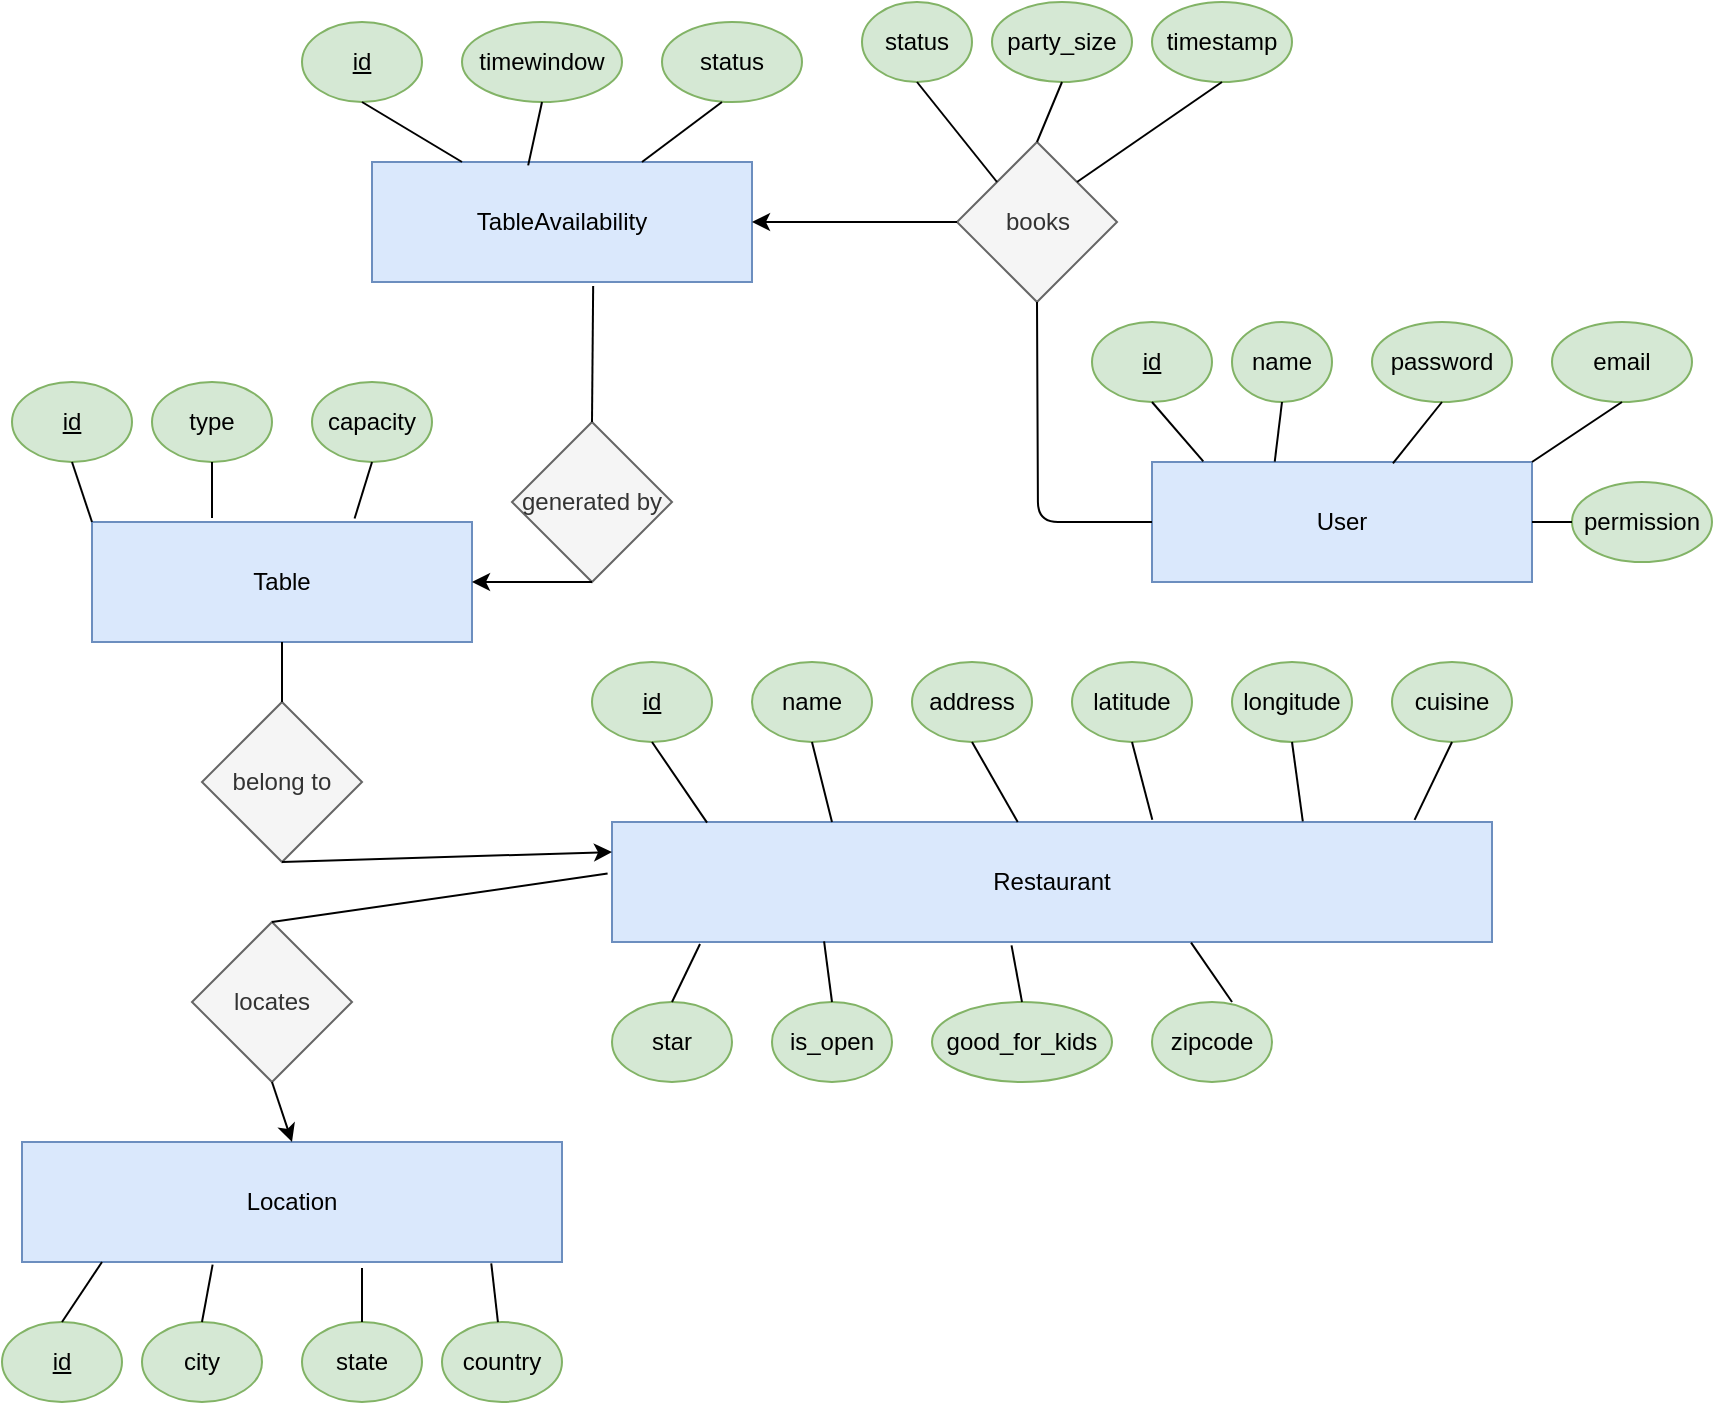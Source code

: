 <mxfile version="14.3.2" type="device"><diagram id="yRnOej8ntzsSX4QRiZxZ" name="Page-1"><mxGraphModel dx="510" dy="1240" grid="1" gridSize="10" guides="1" tooltips="1" connect="1" arrows="1" fold="1" page="1" pageScale="1" pageWidth="850" pageHeight="1100" math="0" shadow="0"><root><mxCell id="0"/><mxCell id="1" parent="0"/><mxCell id="hUkiD14jb6XnTYzINtH7-1" value="Restaurant" style="rounded=0;whiteSpace=wrap;html=1;fillColor=#dae8fc;strokeColor=#6c8ebf;" vertex="1" parent="1"><mxGeometry x="505" y="210" width="440" height="60" as="geometry"/></mxCell><mxCell id="hUkiD14jb6XnTYzINtH7-2" value="&lt;u&gt;id&lt;/u&gt;" style="ellipse;whiteSpace=wrap;html=1;fillColor=#d5e8d4;strokeColor=#82b366;" vertex="1" parent="1"><mxGeometry x="495" y="130" width="60" height="40" as="geometry"/></mxCell><mxCell id="hUkiD14jb6XnTYzINtH7-4" value="name" style="ellipse;whiteSpace=wrap;html=1;fillColor=#d5e8d4;strokeColor=#82b366;" vertex="1" parent="1"><mxGeometry x="575" y="130" width="60" height="40" as="geometry"/></mxCell><mxCell id="hUkiD14jb6XnTYzINtH7-5" value="Location" style="rounded=0;whiteSpace=wrap;html=1;fillColor=#dae8fc;strokeColor=#6c8ebf;" vertex="1" parent="1"><mxGeometry x="210" y="370" width="270" height="60" as="geometry"/></mxCell><mxCell id="hUkiD14jb6XnTYzINtH7-6" value="address" style="ellipse;whiteSpace=wrap;html=1;fillColor=#d5e8d4;strokeColor=#82b366;" vertex="1" parent="1"><mxGeometry x="655" y="130" width="60" height="40" as="geometry"/></mxCell><mxCell id="hUkiD14jb6XnTYzINtH7-7" value="latitude" style="ellipse;whiteSpace=wrap;html=1;fillColor=#d5e8d4;strokeColor=#82b366;" vertex="1" parent="1"><mxGeometry x="735" y="130" width="60" height="40" as="geometry"/></mxCell><mxCell id="hUkiD14jb6XnTYzINtH7-8" value="longitude" style="ellipse;whiteSpace=wrap;html=1;fillColor=#d5e8d4;strokeColor=#82b366;" vertex="1" parent="1"><mxGeometry x="815" y="130" width="60" height="40" as="geometry"/></mxCell><mxCell id="hUkiD14jb6XnTYzINtH7-9" value="" style="endArrow=none;html=1;exitX=0.108;exitY=0.005;exitDx=0;exitDy=0;exitPerimeter=0;entryX=0.5;entryY=1;entryDx=0;entryDy=0;" edge="1" parent="1" source="hUkiD14jb6XnTYzINtH7-1" target="hUkiD14jb6XnTYzINtH7-2"><mxGeometry width="50" height="50" relative="1" as="geometry"><mxPoint x="315" y="190" as="sourcePoint"/><mxPoint x="365" y="140" as="targetPoint"/></mxGeometry></mxCell><mxCell id="hUkiD14jb6XnTYzINtH7-10" value="cuisine" style="ellipse;whiteSpace=wrap;html=1;fillColor=#d5e8d4;strokeColor=#82b366;" vertex="1" parent="1"><mxGeometry x="895" y="130" width="60" height="40" as="geometry"/></mxCell><mxCell id="hUkiD14jb6XnTYzINtH7-11" value="" style="endArrow=none;html=1;exitX=0.25;exitY=0;exitDx=0;exitDy=0;entryX=0.5;entryY=1;entryDx=0;entryDy=0;" edge="1" parent="1" source="hUkiD14jb6XnTYzINtH7-1" target="hUkiD14jb6XnTYzINtH7-4"><mxGeometry width="50" height="50" relative="1" as="geometry"><mxPoint x="554.96" y="220.3" as="sourcePoint"/><mxPoint x="535" y="180" as="targetPoint"/></mxGeometry></mxCell><mxCell id="hUkiD14jb6XnTYzINtH7-12" value="" style="endArrow=none;html=1;entryX=0.5;entryY=1;entryDx=0;entryDy=0;" edge="1" parent="1" source="hUkiD14jb6XnTYzINtH7-1" target="hUkiD14jb6XnTYzINtH7-6"><mxGeometry width="50" height="50" relative="1" as="geometry"><mxPoint x="607.5" y="220" as="sourcePoint"/><mxPoint x="615" y="180" as="targetPoint"/></mxGeometry></mxCell><mxCell id="hUkiD14jb6XnTYzINtH7-13" value="" style="endArrow=none;html=1;entryX=0.5;entryY=1;entryDx=0;entryDy=0;exitX=0.614;exitY=-0.018;exitDx=0;exitDy=0;exitPerimeter=0;" edge="1" parent="1" source="hUkiD14jb6XnTYzINtH7-1" target="hUkiD14jb6XnTYzINtH7-7"><mxGeometry width="50" height="50" relative="1" as="geometry"><mxPoint x="698" y="220" as="sourcePoint"/><mxPoint x="695" y="180" as="targetPoint"/></mxGeometry></mxCell><mxCell id="hUkiD14jb6XnTYzINtH7-14" value="" style="endArrow=none;html=1;entryX=0.5;entryY=1;entryDx=0;entryDy=0;exitX=0.785;exitY=-0.006;exitDx=0;exitDy=0;exitPerimeter=0;" edge="1" parent="1" source="hUkiD14jb6XnTYzINtH7-1" target="hUkiD14jb6XnTYzINtH7-8"><mxGeometry width="50" height="50" relative="1" as="geometry"><mxPoint x="775.48" y="218.26" as="sourcePoint"/><mxPoint x="775" y="180" as="targetPoint"/></mxGeometry></mxCell><mxCell id="hUkiD14jb6XnTYzINtH7-15" value="" style="endArrow=none;html=1;entryX=0.5;entryY=1;entryDx=0;entryDy=0;exitX=0.912;exitY=-0.018;exitDx=0;exitDy=0;exitPerimeter=0;" edge="1" parent="1" source="hUkiD14jb6XnTYzINtH7-1" target="hUkiD14jb6XnTYzINtH7-10"><mxGeometry width="50" height="50" relative="1" as="geometry"><mxPoint x="835.05" y="220" as="sourcePoint"/><mxPoint x="855" y="180" as="targetPoint"/></mxGeometry></mxCell><mxCell id="hUkiD14jb6XnTYzINtH7-17" value="star" style="ellipse;whiteSpace=wrap;html=1;fillColor=#d5e8d4;strokeColor=#82b366;" vertex="1" parent="1"><mxGeometry x="505" y="300" width="60" height="40" as="geometry"/></mxCell><mxCell id="hUkiD14jb6XnTYzINtH7-18" value="is_open" style="ellipse;whiteSpace=wrap;html=1;fillColor=#d5e8d4;strokeColor=#82b366;" vertex="1" parent="1"><mxGeometry x="585" y="300" width="60" height="40" as="geometry"/></mxCell><mxCell id="hUkiD14jb6XnTYzINtH7-19" value="" style="endArrow=none;html=1;exitX=0.5;exitY=0;exitDx=0;exitDy=0;entryX=0.1;entryY=1.017;entryDx=0;entryDy=0;entryPerimeter=0;" edge="1" parent="1" source="hUkiD14jb6XnTYzINtH7-17" target="hUkiD14jb6XnTYzINtH7-1"><mxGeometry width="50" height="50" relative="1" as="geometry"><mxPoint x="425" y="300" as="sourcePoint"/><mxPoint x="415" y="260" as="targetPoint"/></mxGeometry></mxCell><mxCell id="hUkiD14jb6XnTYzINtH7-20" value="" style="endArrow=none;html=1;exitX=0.5;exitY=0;exitDx=0;exitDy=0;entryX=0.241;entryY=0.994;entryDx=0;entryDy=0;entryPerimeter=0;" edge="1" parent="1" source="hUkiD14jb6XnTYzINtH7-18" target="hUkiD14jb6XnTYzINtH7-1"><mxGeometry width="50" height="50" relative="1" as="geometry"><mxPoint x="625" y="220" as="sourcePoint"/><mxPoint x="615" y="180" as="targetPoint"/></mxGeometry></mxCell><mxCell id="hUkiD14jb6XnTYzINtH7-21" value="good_for_kids" style="ellipse;whiteSpace=wrap;html=1;fillColor=#d5e8d4;strokeColor=#82b366;" vertex="1" parent="1"><mxGeometry x="665" y="300" width="90" height="40" as="geometry"/></mxCell><mxCell id="hUkiD14jb6XnTYzINtH7-22" value="" style="endArrow=none;html=1;exitX=0.5;exitY=0;exitDx=0;exitDy=0;entryX=0.454;entryY=1.028;entryDx=0;entryDy=0;entryPerimeter=0;" edge="1" parent="1" source="hUkiD14jb6XnTYzINtH7-21" target="hUkiD14jb6XnTYzINtH7-1"><mxGeometry width="50" height="50" relative="1" as="geometry"><mxPoint x="625" y="310" as="sourcePoint"/><mxPoint x="621.04" y="279.64" as="targetPoint"/></mxGeometry></mxCell><mxCell id="hUkiD14jb6XnTYzINtH7-24" value="&lt;u&gt;id&lt;/u&gt;" style="ellipse;whiteSpace=wrap;html=1;fillColor=#d5e8d4;strokeColor=#82b366;" vertex="1" parent="1"><mxGeometry x="200" y="460" width="60" height="40" as="geometry"/></mxCell><mxCell id="hUkiD14jb6XnTYzINtH7-26" value="zipcode" style="ellipse;whiteSpace=wrap;html=1;fillColor=#d5e8d4;strokeColor=#82b366;" vertex="1" parent="1"><mxGeometry x="775" y="300" width="60" height="40" as="geometry"/></mxCell><mxCell id="hUkiD14jb6XnTYzINtH7-28" value="city" style="ellipse;whiteSpace=wrap;html=1;fillColor=#d5e8d4;strokeColor=#82b366;" vertex="1" parent="1"><mxGeometry x="270" y="460" width="60" height="40" as="geometry"/></mxCell><mxCell id="hUkiD14jb6XnTYzINtH7-29" value="state" style="ellipse;whiteSpace=wrap;html=1;fillColor=#d5e8d4;strokeColor=#82b366;" vertex="1" parent="1"><mxGeometry x="350" y="460" width="60" height="40" as="geometry"/></mxCell><mxCell id="hUkiD14jb6XnTYzINtH7-30" value="country" style="ellipse;whiteSpace=wrap;html=1;fillColor=#d5e8d4;strokeColor=#82b366;" vertex="1" parent="1"><mxGeometry x="420" y="460" width="60" height="40" as="geometry"/></mxCell><mxCell id="hUkiD14jb6XnTYzINtH7-31" value="" style="endArrow=none;html=1;entryX=0.5;entryY=0;entryDx=0;entryDy=0;" edge="1" parent="1" target="hUkiD14jb6XnTYzINtH7-24"><mxGeometry width="50" height="50" relative="1" as="geometry"><mxPoint x="250" y="430" as="sourcePoint"/><mxPoint x="250" y="310" as="targetPoint"/></mxGeometry></mxCell><mxCell id="hUkiD14jb6XnTYzINtH7-32" value="" style="endArrow=none;html=1;entryX=0.5;entryY=0;entryDx=0;entryDy=0;exitX=0.353;exitY=1.022;exitDx=0;exitDy=0;exitPerimeter=0;" edge="1" parent="1" source="hUkiD14jb6XnTYzINtH7-5" target="hUkiD14jb6XnTYzINtH7-28"><mxGeometry width="50" height="50" relative="1" as="geometry"><mxPoint x="260" y="440" as="sourcePoint"/><mxPoint x="240" y="470" as="targetPoint"/></mxGeometry></mxCell><mxCell id="hUkiD14jb6XnTYzINtH7-33" value="" style="endArrow=none;html=1;entryX=0.5;entryY=0;entryDx=0;entryDy=0;" edge="1" parent="1" target="hUkiD14jb6XnTYzINtH7-29"><mxGeometry width="50" height="50" relative="1" as="geometry"><mxPoint x="380" y="433" as="sourcePoint"/><mxPoint x="390" y="370" as="targetPoint"/></mxGeometry></mxCell><mxCell id="hUkiD14jb6XnTYzINtH7-34" value="" style="endArrow=none;html=1;exitX=0.869;exitY=1.011;exitDx=0;exitDy=0;exitPerimeter=0;" edge="1" parent="1" source="hUkiD14jb6XnTYzINtH7-5" target="hUkiD14jb6XnTYzINtH7-30"><mxGeometry width="50" height="50" relative="1" as="geometry"><mxPoint x="391.99" y="442.7" as="sourcePoint"/><mxPoint x="390" y="470" as="targetPoint"/></mxGeometry></mxCell><mxCell id="hUkiD14jb6XnTYzINtH7-35" value="" style="endArrow=none;html=1;exitX=0.667;exitY=0;exitDx=0;exitDy=0;entryX=0.658;entryY=1.005;entryDx=0;entryDy=0;entryPerimeter=0;exitPerimeter=0;" edge="1" parent="1" source="hUkiD14jb6XnTYzINtH7-26" target="hUkiD14jb6XnTYzINtH7-1"><mxGeometry width="50" height="50" relative="1" as="geometry"><mxPoint x="720" y="310" as="sourcePoint"/><mxPoint x="714.76" y="281.68" as="targetPoint"/></mxGeometry></mxCell><mxCell id="hUkiD14jb6XnTYzINtH7-36" value="locates" style="rhombus;whiteSpace=wrap;html=1;fillColor=#f5f5f5;strokeColor=#666666;fontColor=#333333;" vertex="1" parent="1"><mxGeometry x="295" y="260" width="80" height="80" as="geometry"/></mxCell><mxCell id="hUkiD14jb6XnTYzINtH7-37" value="" style="endArrow=none;html=1;entryX=-0.005;entryY=0.43;entryDx=0;entryDy=0;entryPerimeter=0;exitX=0.5;exitY=0;exitDx=0;exitDy=0;" edge="1" parent="1" source="hUkiD14jb6XnTYzINtH7-36" target="hUkiD14jb6XnTYzINtH7-1"><mxGeometry width="50" height="50" relative="1" as="geometry"><mxPoint x="335" y="310" as="sourcePoint"/><mxPoint x="385" y="260" as="targetPoint"/></mxGeometry></mxCell><mxCell id="hUkiD14jb6XnTYzINtH7-38" value="" style="endArrow=classic;html=1;entryX=0.5;entryY=0;entryDx=0;entryDy=0;exitX=0.5;exitY=1;exitDx=0;exitDy=0;" edge="1" parent="1" source="hUkiD14jb6XnTYzINtH7-36" target="hUkiD14jb6XnTYzINtH7-5"><mxGeometry width="50" height="50" relative="1" as="geometry"><mxPoint x="205" y="440" as="sourcePoint"/><mxPoint x="255" y="390" as="targetPoint"/></mxGeometry></mxCell><mxCell id="hUkiD14jb6XnTYzINtH7-39" value="Table" style="rounded=0;whiteSpace=wrap;html=1;fillColor=#dae8fc;strokeColor=#6c8ebf;" vertex="1" parent="1"><mxGeometry x="245" y="60" width="190" height="60" as="geometry"/></mxCell><mxCell id="hUkiD14jb6XnTYzINtH7-40" value="&lt;u&gt;id&lt;/u&gt;" style="ellipse;whiteSpace=wrap;html=1;fillColor=#d5e8d4;strokeColor=#82b366;" vertex="1" parent="1"><mxGeometry x="205" y="-10" width="60" height="40" as="geometry"/></mxCell><mxCell id="hUkiD14jb6XnTYzINtH7-41" value="type" style="ellipse;whiteSpace=wrap;html=1;fillColor=#d5e8d4;strokeColor=#82b366;" vertex="1" parent="1"><mxGeometry x="275" y="-10" width="60" height="40" as="geometry"/></mxCell><mxCell id="hUkiD14jb6XnTYzINtH7-42" value="" style="endArrow=none;html=1;exitX=0;exitY=0;exitDx=0;exitDy=0;entryX=0.5;entryY=1;entryDx=0;entryDy=0;" edge="1" parent="1" source="hUkiD14jb6XnTYzINtH7-39" target="hUkiD14jb6XnTYzINtH7-40"><mxGeometry width="50" height="50" relative="1" as="geometry"><mxPoint x="245.0" y="120.0" as="sourcePoint"/><mxPoint x="217.48" y="79.7" as="targetPoint"/></mxGeometry></mxCell><mxCell id="hUkiD14jb6XnTYzINtH7-43" value="" style="endArrow=none;html=1;entryX=0.5;entryY=1;entryDx=0;entryDy=0;" edge="1" parent="1" target="hUkiD14jb6XnTYzINtH7-41"><mxGeometry width="50" height="50" relative="1" as="geometry"><mxPoint x="305" y="58" as="sourcePoint"/><mxPoint x="441.24" y="-20" as="targetPoint"/></mxGeometry></mxCell><mxCell id="hUkiD14jb6XnTYzINtH7-44" value="capacity" style="ellipse;whiteSpace=wrap;html=1;fillColor=#d5e8d4;strokeColor=#82b366;" vertex="1" parent="1"><mxGeometry x="355" y="-10" width="60" height="40" as="geometry"/></mxCell><mxCell id="hUkiD14jb6XnTYzINtH7-45" value="" style="endArrow=none;html=1;entryX=0.5;entryY=1;entryDx=0;entryDy=0;exitX=0.691;exitY=-0.029;exitDx=0;exitDy=0;exitPerimeter=0;" edge="1" parent="1" source="hUkiD14jb6XnTYzINtH7-39" target="hUkiD14jb6XnTYzINtH7-44"><mxGeometry width="50" height="50" relative="1" as="geometry"><mxPoint x="546.427" y="90" as="sourcePoint"/><mxPoint x="523.57" y="50" as="targetPoint"/></mxGeometry></mxCell><mxCell id="hUkiD14jb6XnTYzINtH7-46" value="belong to" style="rhombus;whiteSpace=wrap;html=1;fillColor=#f5f5f5;strokeColor=#666666;fontColor=#333333;" vertex="1" parent="1"><mxGeometry x="300" y="150" width="80" height="80" as="geometry"/></mxCell><mxCell id="hUkiD14jb6XnTYzINtH7-47" value="" style="endArrow=none;html=1;entryX=0.5;entryY=1;entryDx=0;entryDy=0;" edge="1" parent="1" target="hUkiD14jb6XnTYzINtH7-39"><mxGeometry width="50" height="50" relative="1" as="geometry"><mxPoint x="340" y="150" as="sourcePoint"/><mxPoint x="442.8" y="295.8" as="targetPoint"/></mxGeometry></mxCell><mxCell id="hUkiD14jb6XnTYzINtH7-48" value="" style="endArrow=classic;html=1;entryX=0;entryY=0.25;entryDx=0;entryDy=0;exitX=0.5;exitY=1;exitDx=0;exitDy=0;" edge="1" parent="1" source="hUkiD14jb6XnTYzINtH7-46" target="hUkiD14jb6XnTYzINtH7-1"><mxGeometry width="50" height="50" relative="1" as="geometry"><mxPoint x="355" y="410" as="sourcePoint"/><mxPoint x="370" y="480" as="targetPoint"/></mxGeometry></mxCell><mxCell id="hUkiD14jb6XnTYzINtH7-49" value="TableAvailability" style="rounded=0;whiteSpace=wrap;html=1;fillColor=#dae8fc;strokeColor=#6c8ebf;" vertex="1" parent="1"><mxGeometry x="385" y="-120" width="190" height="60" as="geometry"/></mxCell><mxCell id="hUkiD14jb6XnTYzINtH7-50" value="&lt;u&gt;id&lt;/u&gt;" style="ellipse;whiteSpace=wrap;html=1;fillColor=#d5e8d4;strokeColor=#82b366;" vertex="1" parent="1"><mxGeometry x="350" y="-190" width="60" height="40" as="geometry"/></mxCell><mxCell id="hUkiD14jb6XnTYzINtH7-51" value="timewindow" style="ellipse;whiteSpace=wrap;html=1;fillColor=#d5e8d4;strokeColor=#82b366;" vertex="1" parent="1"><mxGeometry x="430" y="-190" width="80" height="40" as="geometry"/></mxCell><mxCell id="hUkiD14jb6XnTYzINtH7-55" value="status" style="ellipse;whiteSpace=wrap;html=1;fillColor=#d5e8d4;strokeColor=#82b366;" vertex="1" parent="1"><mxGeometry x="630" y="-200" width="55" height="40" as="geometry"/></mxCell><mxCell id="hUkiD14jb6XnTYzINtH7-57" value="status" style="ellipse;whiteSpace=wrap;html=1;fillColor=#d5e8d4;strokeColor=#82b366;" vertex="1" parent="1"><mxGeometry x="530" y="-190" width="70" height="40" as="geometry"/></mxCell><mxCell id="hUkiD14jb6XnTYzINtH7-58" value="" style="endArrow=none;html=1;entryX=0.5;entryY=1;entryDx=0;entryDy=0;" edge="1" parent="1" source="hUkiD14jb6XnTYzINtH7-49" target="hUkiD14jb6XnTYzINtH7-50"><mxGeometry width="50" height="50" relative="1" as="geometry"><mxPoint x="160" y="80.0" as="sourcePoint"/><mxPoint x="150" y="50.0" as="targetPoint"/></mxGeometry></mxCell><mxCell id="hUkiD14jb6XnTYzINtH7-59" value="" style="endArrow=none;html=1;entryX=0.5;entryY=1;entryDx=0;entryDy=0;exitX=0.411;exitY=0.028;exitDx=0;exitDy=0;exitPerimeter=0;" edge="1" parent="1" source="hUkiD14jb6XnTYzINtH7-49" target="hUkiD14jb6XnTYzINtH7-51"><mxGeometry width="50" height="50" relative="1" as="geometry"><mxPoint x="432.0" y="-120.0" as="sourcePoint"/><mxPoint x="390" y="-140.0" as="targetPoint"/></mxGeometry></mxCell><mxCell id="hUkiD14jb6XnTYzINtH7-60" value="" style="endArrow=none;html=1;entryX=0.5;entryY=1;entryDx=0;entryDy=0;" edge="1" parent="1" source="hUkiD14jb6XnTYzINtH7-49"><mxGeometry width="50" height="50" relative="1" as="geometry"><mxPoint x="442.0" y="-110.0" as="sourcePoint"/><mxPoint x="560" y="-150" as="targetPoint"/></mxGeometry></mxCell><mxCell id="hUkiD14jb6XnTYzINtH7-61" value="User" style="rounded=0;whiteSpace=wrap;html=1;fillColor=#dae8fc;strokeColor=#6c8ebf;" vertex="1" parent="1"><mxGeometry x="775" y="30" width="190" height="60" as="geometry"/></mxCell><mxCell id="hUkiD14jb6XnTYzINtH7-62" value="&lt;u&gt;id&lt;/u&gt;" style="ellipse;whiteSpace=wrap;html=1;fillColor=#d5e8d4;strokeColor=#82b366;" vertex="1" parent="1"><mxGeometry x="745" y="-40" width="60" height="40" as="geometry"/></mxCell><mxCell id="hUkiD14jb6XnTYzINtH7-63" value="name" style="ellipse;whiteSpace=wrap;html=1;fillColor=#d5e8d4;strokeColor=#82b366;" vertex="1" parent="1"><mxGeometry x="815" y="-40" width="50" height="40" as="geometry"/></mxCell><mxCell id="hUkiD14jb6XnTYzINtH7-64" value="password" style="ellipse;whiteSpace=wrap;html=1;fillColor=#d5e8d4;strokeColor=#82b366;" vertex="1" parent="1"><mxGeometry x="885" y="-40" width="70" height="40" as="geometry"/></mxCell><mxCell id="hUkiD14jb6XnTYzINtH7-65" value="email" style="ellipse;whiteSpace=wrap;html=1;fillColor=#d5e8d4;strokeColor=#82b366;" vertex="1" parent="1"><mxGeometry x="975" y="-40" width="70" height="40" as="geometry"/></mxCell><mxCell id="hUkiD14jb6XnTYzINtH7-66" value="" style="endArrow=none;html=1;entryX=0.5;entryY=1;entryDx=0;entryDy=0;exitX=0.135;exitY=-0.006;exitDx=0;exitDy=0;exitPerimeter=0;" edge="1" parent="1" source="hUkiD14jb6XnTYzINtH7-61" target="hUkiD14jb6XnTYzINtH7-62"><mxGeometry width="50" height="50" relative="1" as="geometry"><mxPoint x="353.09" y="-148.32" as="sourcePoint"/><mxPoint x="355" y="-170.0" as="targetPoint"/></mxGeometry></mxCell><mxCell id="hUkiD14jb6XnTYzINtH7-67" value="" style="endArrow=none;html=1;entryX=0.5;entryY=1;entryDx=0;entryDy=0;exitX=0.323;exitY=-0.003;exitDx=0;exitDy=0;exitPerimeter=0;" edge="1" parent="1" source="hUkiD14jb6XnTYzINtH7-61" target="hUkiD14jb6XnTYzINtH7-63"><mxGeometry width="50" height="50" relative="1" as="geometry"><mxPoint x="900.65" y="29.64" as="sourcePoint"/><mxPoint x="835" y="-2.274e-13" as="targetPoint"/></mxGeometry></mxCell><mxCell id="hUkiD14jb6XnTYzINtH7-68" value="" style="endArrow=none;html=1;entryX=0.5;entryY=1;entryDx=0;entryDy=0;exitX=0.634;exitY=0.011;exitDx=0;exitDy=0;exitPerimeter=0;" edge="1" parent="1" source="hUkiD14jb6XnTYzINtH7-61" target="hUkiD14jb6XnTYzINtH7-64"><mxGeometry width="50" height="50" relative="1" as="geometry"><mxPoint x="945" y="30.0" as="sourcePoint"/><mxPoint x="920" y="-2.274e-13" as="targetPoint"/></mxGeometry></mxCell><mxCell id="hUkiD14jb6XnTYzINtH7-69" value="" style="endArrow=none;html=1;entryX=0.5;entryY=1;entryDx=0;entryDy=0;exitX=1;exitY=0;exitDx=0;exitDy=0;" edge="1" parent="1" source="hUkiD14jb6XnTYzINtH7-61" target="hUkiD14jb6XnTYzINtH7-65"><mxGeometry width="50" height="50" relative="1" as="geometry"><mxPoint x="955" y="40.0" as="sourcePoint"/><mxPoint x="930" y="10.0" as="targetPoint"/></mxGeometry></mxCell><mxCell id="hUkiD14jb6XnTYzINtH7-70" value="party_size" style="ellipse;whiteSpace=wrap;html=1;fillColor=#d5e8d4;strokeColor=#82b366;" vertex="1" parent="1"><mxGeometry x="695" y="-200" width="70" height="40" as="geometry"/></mxCell><mxCell id="hUkiD14jb6XnTYzINtH7-71" value="timestamp" style="ellipse;whiteSpace=wrap;html=1;fillColor=#d5e8d4;strokeColor=#82b366;" vertex="1" parent="1"><mxGeometry x="775" y="-200" width="70" height="40" as="geometry"/></mxCell><mxCell id="hUkiD14jb6XnTYzINtH7-73" value="books" style="rhombus;whiteSpace=wrap;html=1;fillColor=#f5f5f5;strokeColor=#666666;fontColor=#333333;" vertex="1" parent="1"><mxGeometry x="677.5" y="-130" width="80" height="80" as="geometry"/></mxCell><mxCell id="hUkiD14jb6XnTYzINtH7-74" value="" style="endArrow=none;html=1;entryX=0;entryY=0.5;entryDx=0;entryDy=0;exitX=0.5;exitY=1;exitDx=0;exitDy=0;" edge="1" parent="1" source="hUkiD14jb6XnTYzINtH7-73" target="hUkiD14jb6XnTYzINtH7-61"><mxGeometry width="50" height="50" relative="1" as="geometry"><mxPoint x="675" y="-10" as="sourcePoint"/><mxPoint x="725" y="-60" as="targetPoint"/><Array as="points"><mxPoint x="718" y="60"/></Array></mxGeometry></mxCell><mxCell id="hUkiD14jb6XnTYzINtH7-76" value="" style="endArrow=none;html=1;entryX=0.5;entryY=1;entryDx=0;entryDy=0;exitX=0;exitY=0;exitDx=0;exitDy=0;" edge="1" parent="1" source="hUkiD14jb6XnTYzINtH7-73" target="hUkiD14jb6XnTYzINtH7-55"><mxGeometry width="50" height="50" relative="1" as="geometry"><mxPoint x="707.99" y="-241.08" as="sourcePoint"/><mxPoint x="695" y="-280.0" as="targetPoint"/></mxGeometry></mxCell><mxCell id="hUkiD14jb6XnTYzINtH7-77" value="" style="endArrow=none;html=1;entryX=0.5;entryY=1;entryDx=0;entryDy=0;exitX=0.5;exitY=0;exitDx=0;exitDy=0;" edge="1" parent="1" source="hUkiD14jb6XnTYzINtH7-73" target="hUkiD14jb6XnTYzINtH7-70"><mxGeometry width="50" height="50" relative="1" as="geometry"><mxPoint x="771.76" y="-239.7" as="sourcePoint"/><mxPoint x="780" y="-280.0" as="targetPoint"/></mxGeometry></mxCell><mxCell id="hUkiD14jb6XnTYzINtH7-78" value="" style="endArrow=none;html=1;entryX=0.5;entryY=1;entryDx=0;entryDy=0;exitX=1;exitY=0;exitDx=0;exitDy=0;" edge="1" parent="1" source="hUkiD14jb6XnTYzINtH7-73" target="hUkiD14jb6XnTYzINtH7-71"><mxGeometry width="50" height="50" relative="1" as="geometry"><mxPoint x="824.77" y="-241.08" as="sourcePoint"/><mxPoint x="870" y="-280.0" as="targetPoint"/></mxGeometry></mxCell><mxCell id="hUkiD14jb6XnTYzINtH7-81" value="" style="endArrow=classic;html=1;entryX=1;entryY=0.5;entryDx=0;entryDy=0;exitX=0;exitY=0.5;exitDx=0;exitDy=0;" edge="1" parent="1" source="hUkiD14jb6XnTYzINtH7-73" target="hUkiD14jb6XnTYzINtH7-49"><mxGeometry width="50" height="50" relative="1" as="geometry"><mxPoint x="635" y="-100.0" as="sourcePoint"/><mxPoint x="890" y="-70.0" as="targetPoint"/></mxGeometry></mxCell><mxCell id="hUkiD14jb6XnTYzINtH7-82" value="generated by" style="rhombus;whiteSpace=wrap;html=1;fillColor=#f5f5f5;strokeColor=#666666;fontColor=#333333;" vertex="1" parent="1"><mxGeometry x="455" y="10" width="80" height="80" as="geometry"/></mxCell><mxCell id="hUkiD14jb6XnTYzINtH7-83" value="" style="endArrow=classic;html=1;entryX=1;entryY=0.5;entryDx=0;entryDy=0;exitX=0.5;exitY=1;exitDx=0;exitDy=0;" edge="1" parent="1" source="hUkiD14jb6XnTYzINtH7-82" target="hUkiD14jb6XnTYzINtH7-39"><mxGeometry width="50" height="50" relative="1" as="geometry"><mxPoint x="350" y="240" as="sourcePoint"/><mxPoint x="445" y="285" as="targetPoint"/></mxGeometry></mxCell><mxCell id="hUkiD14jb6XnTYzINtH7-84" value="" style="endArrow=none;html=1;entryX=0.582;entryY=1.034;entryDx=0;entryDy=0;exitX=0.5;exitY=0;exitDx=0;exitDy=0;entryPerimeter=0;" edge="1" parent="1" source="hUkiD14jb6XnTYzINtH7-82" target="hUkiD14jb6XnTYzINtH7-49"><mxGeometry width="50" height="50" relative="1" as="geometry"><mxPoint x="355" y="330" as="sourcePoint"/><mxPoint x="442.8" y="295.8" as="targetPoint"/></mxGeometry></mxCell><mxCell id="hUkiD14jb6XnTYzINtH7-85" value="permission" style="ellipse;whiteSpace=wrap;html=1;fillColor=#d5e8d4;strokeColor=#82b366;" vertex="1" parent="1"><mxGeometry x="985" y="40" width="70" height="40" as="geometry"/></mxCell><mxCell id="hUkiD14jb6XnTYzINtH7-86" value="" style="endArrow=none;html=1;entryX=0;entryY=0.5;entryDx=0;entryDy=0;exitX=1;exitY=0.5;exitDx=0;exitDy=0;" edge="1" parent="1" source="hUkiD14jb6XnTYzINtH7-61" target="hUkiD14jb6XnTYzINtH7-85"><mxGeometry width="50" height="50" relative="1" as="geometry"><mxPoint x="975" y="40" as="sourcePoint"/><mxPoint x="1020" y="10" as="targetPoint"/></mxGeometry></mxCell></root></mxGraphModel></diagram></mxfile>
